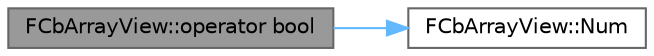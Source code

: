 digraph "FCbArrayView::operator bool"
{
 // INTERACTIVE_SVG=YES
 // LATEX_PDF_SIZE
  bgcolor="transparent";
  edge [fontname=Helvetica,fontsize=10,labelfontname=Helvetica,labelfontsize=10];
  node [fontname=Helvetica,fontsize=10,shape=box,height=0.2,width=0.4];
  rankdir="LR";
  Node1 [id="Node000001",label="FCbArrayView::operator bool",height=0.2,width=0.4,color="gray40", fillcolor="grey60", style="filled", fontcolor="black",tooltip="Whether the array has any fields."];
  Node1 -> Node2 [id="edge1_Node000001_Node000002",color="steelblue1",style="solid",tooltip=" "];
  Node2 [id="Node000002",label="FCbArrayView::Num",height=0.2,width=0.4,color="grey40", fillcolor="white", style="filled",URL="$d3/d79/classFCbArrayView.html#a4494ea81b3685ccfc15b0afe2a7a1ee1",tooltip="Returns the number of items in the array."];
}
